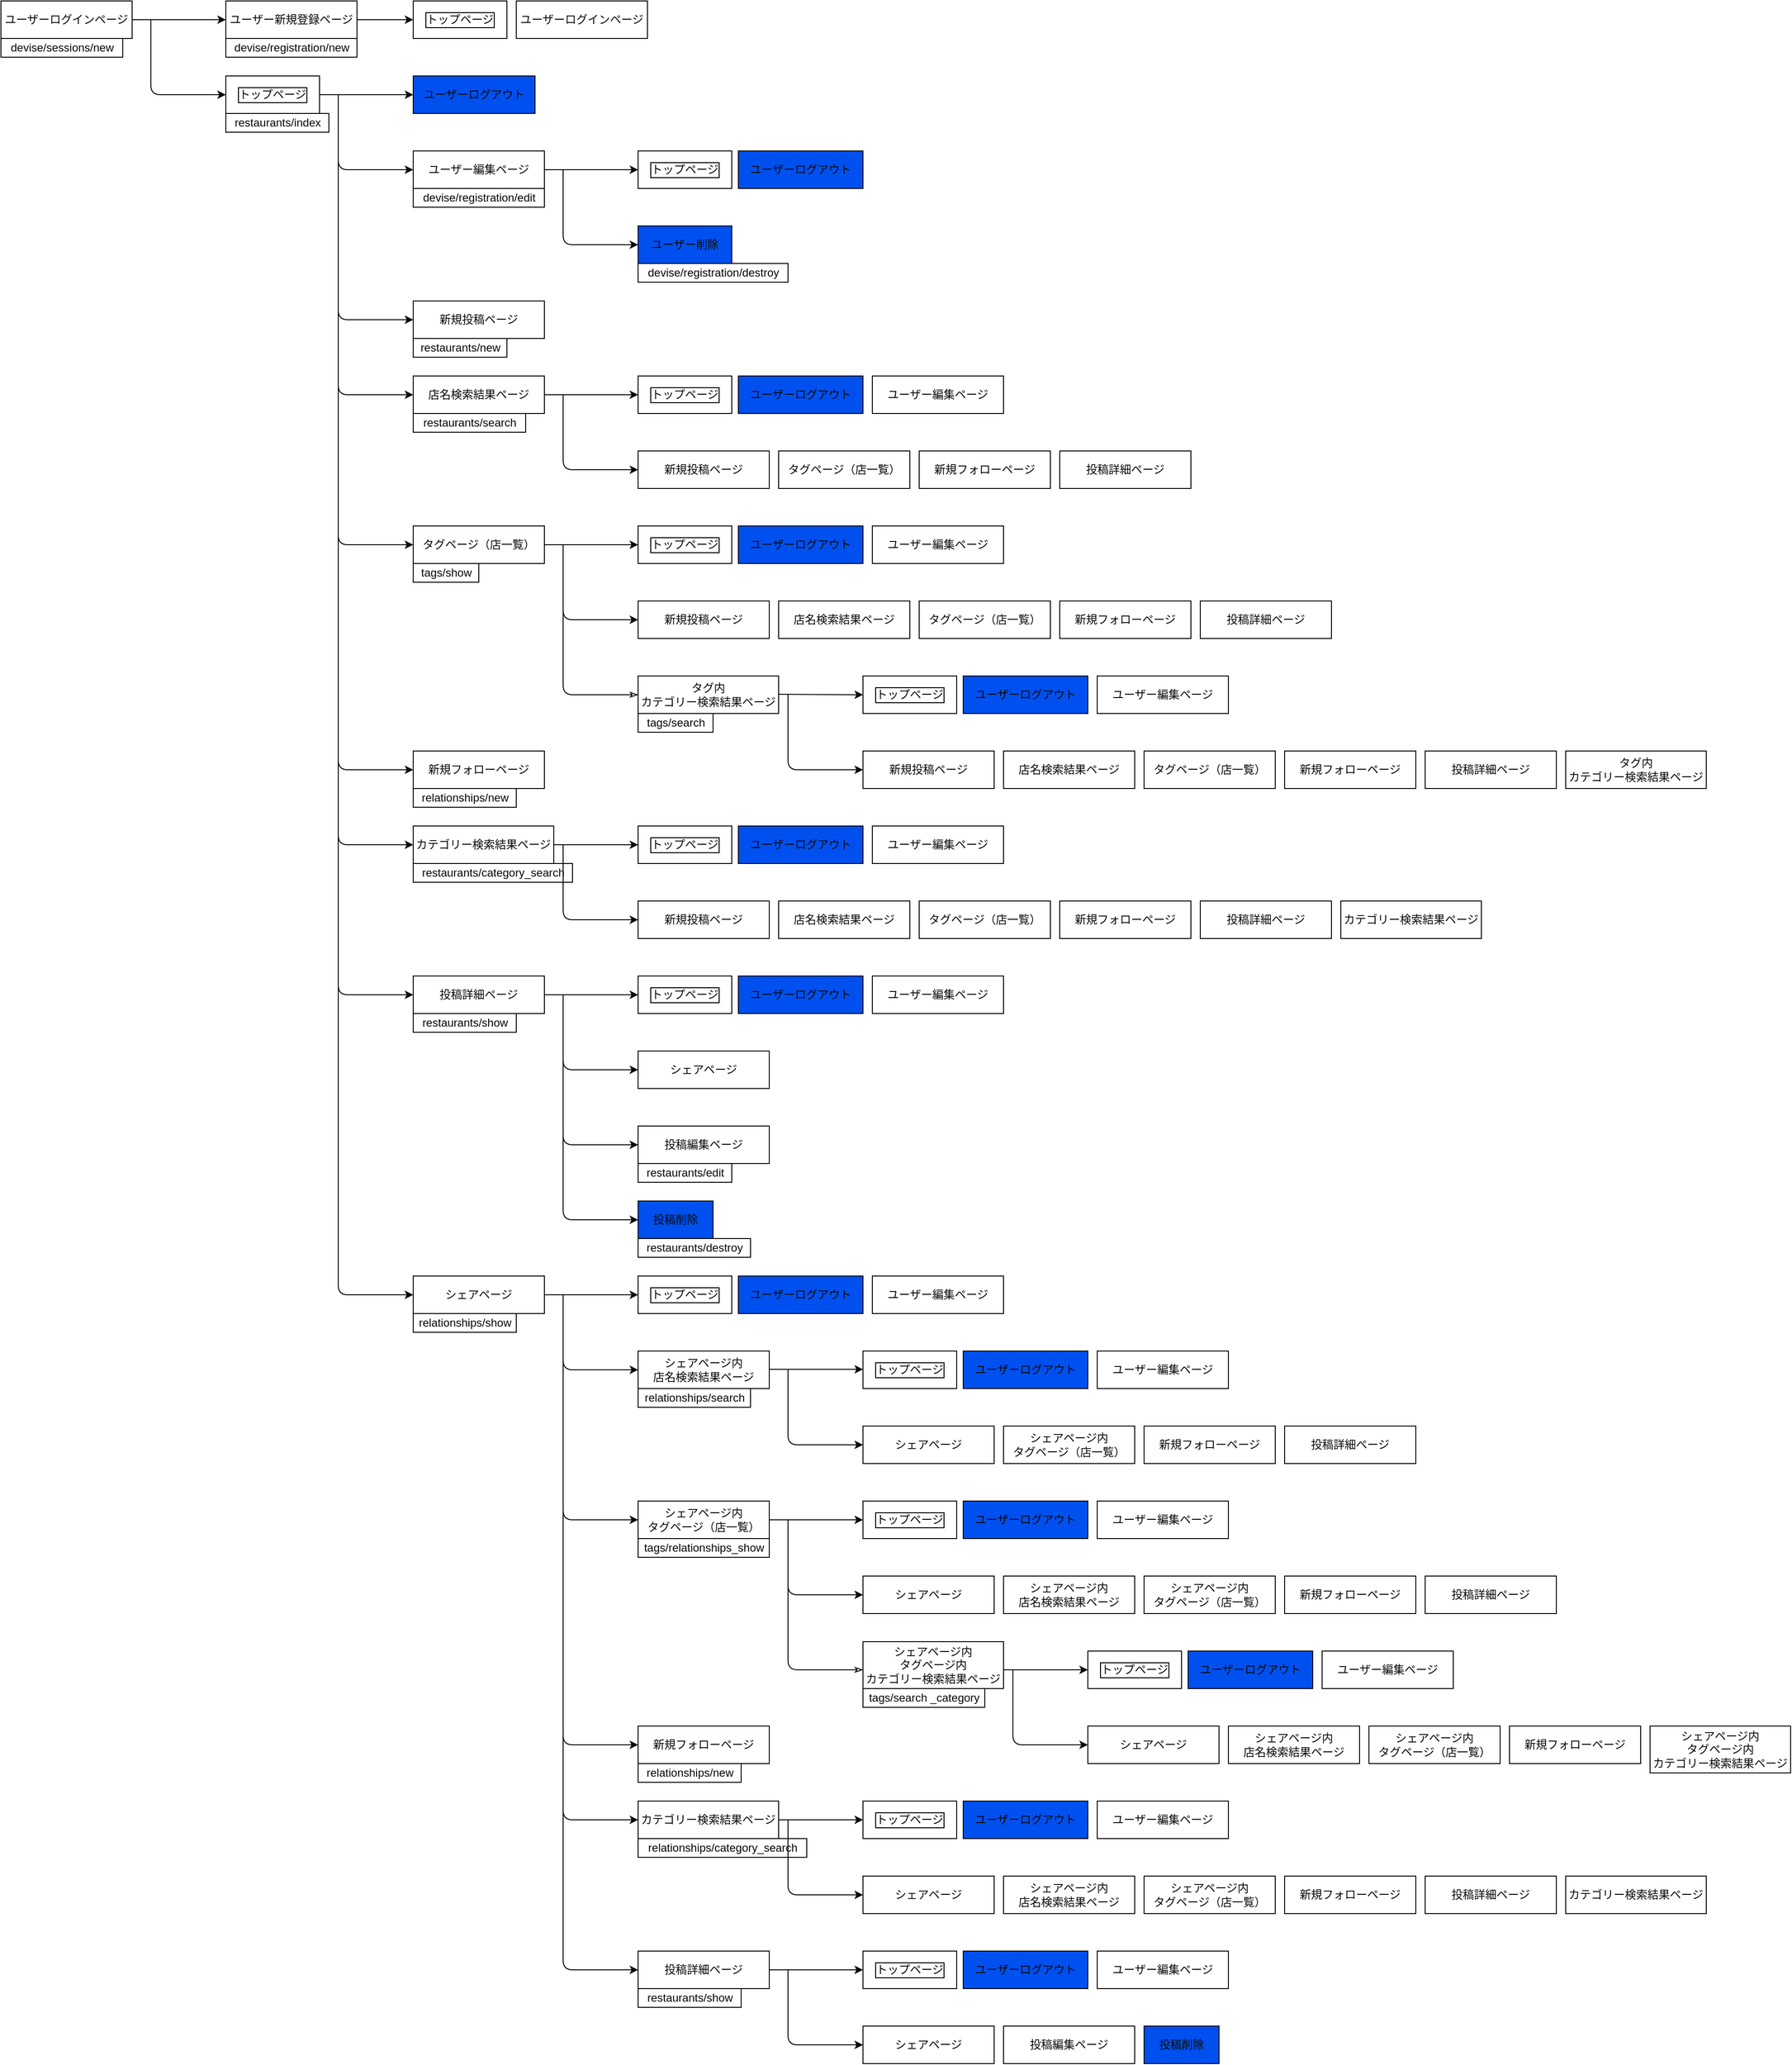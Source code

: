 <mxfile>
    <diagram id="xSBL0TNyIxtkpwtp_-av" name="ページ1">
        <mxGraphModel dx="345" dy="550" grid="1" gridSize="10" guides="1" tooltips="1" connect="1" arrows="1" fold="1" page="1" pageScale="1" pageWidth="827" pageHeight="1169" background="#ffffff" math="0" shadow="0">
            <root>
                <mxCell id="0"/>
                <mxCell id="1" parent="0"/>
                <mxCell id="2" value="トップページ" style="whiteSpace=wrap;html=1;align=center;labelBackgroundColor=none;labelBorderColor=default;strokeColor=#080808;fontColor=#080808;" parent="1" vertex="1">
                    <mxGeometry x="280" y="120" width="100" height="40" as="geometry"/>
                </mxCell>
                <mxCell id="3" value="新規投稿ページ" style="whiteSpace=wrap;html=1;align=center;strokeColor=#080808;fontColor=#080808;" parent="1" vertex="1">
                    <mxGeometry x="480" y="360" width="140" height="40" as="geometry"/>
                </mxCell>
                <mxCell id="27" style="edgeStyle=none;html=1;exitX=1;exitY=0.5;exitDx=0;exitDy=0;entryX=0;entryY=0.5;entryDx=0;entryDy=0;strokeColor=#080808;fontColor=#080808;" parent="1" source="4" target="6" edge="1">
                    <mxGeometry relative="1" as="geometry">
                        <mxPoint x="270" y="60" as="targetPoint"/>
                    </mxGeometry>
                </mxCell>
                <mxCell id="30" style="edgeStyle=none;html=1;entryX=0;entryY=0.5;entryDx=0;entryDy=0;strokeColor=#080808;fontColor=#080808;" parent="1" target="2" edge="1">
                    <mxGeometry relative="1" as="geometry">
                        <mxPoint x="200" y="60" as="sourcePoint"/>
                        <Array as="points">
                            <mxPoint x="200" y="140"/>
                        </Array>
                    </mxGeometry>
                </mxCell>
                <mxCell id="4" value="ユーザーログインページ" style="whiteSpace=wrap;html=1;align=center;strokeColor=#080808;fontColor=#080808;" parent="1" vertex="1">
                    <mxGeometry x="40" y="40" width="140" height="40" as="geometry"/>
                </mxCell>
                <mxCell id="115" style="edgeStyle=none;html=1;exitX=1;exitY=0.5;exitDx=0;exitDy=0;entryX=0;entryY=0.5;entryDx=0;entryDy=0;endArrow=classic;endFill=1;endSize=6;strokeColor=#080808;fontColor=#080808;" parent="1" source="5" edge="1">
                    <mxGeometry relative="1" as="geometry">
                        <mxPoint x="720" y="1100" as="targetPoint"/>
                    </mxGeometry>
                </mxCell>
                <mxCell id="5" value="投稿詳細ページ" style="whiteSpace=wrap;html=1;align=center;strokeColor=#080808;fontColor=#080808;" parent="1" vertex="1">
                    <mxGeometry x="480" y="1080" width="140" height="40" as="geometry"/>
                </mxCell>
                <mxCell id="6" value="ユーザー新規登録ページ" style="whiteSpace=wrap;html=1;align=center;strokeColor=#080808;fontColor=#080808;" parent="1" vertex="1">
                    <mxGeometry x="280" y="40" width="140" height="40" as="geometry"/>
                </mxCell>
                <mxCell id="45" style="edgeStyle=none;html=1;exitX=1;exitY=0.5;exitDx=0;exitDy=0;entryX=0;entryY=0.5;entryDx=0;entryDy=0;strokeColor=#080808;fontColor=#080808;" parent="1" source="7" edge="1">
                    <mxGeometry relative="1" as="geometry">
                        <mxPoint x="720" y="220" as="targetPoint"/>
                    </mxGeometry>
                </mxCell>
                <mxCell id="7" value="ユーザー編集ページ" style="whiteSpace=wrap;html=1;align=center;strokeColor=#080808;fontColor=#080808;" parent="1" vertex="1">
                    <mxGeometry x="480" y="200" width="140" height="40" as="geometry"/>
                </mxCell>
                <mxCell id="8" value="ユーザーログアウト" style="whiteSpace=wrap;html=1;align=center;fillColor=#0050ef;fontColor=#080808;strokeColor=#080808;" parent="1" vertex="1">
                    <mxGeometry x="480" y="120" width="130" height="40" as="geometry"/>
                </mxCell>
                <mxCell id="31" style="edgeStyle=none;html=1;exitX=1;exitY=0.5;exitDx=0;exitDy=0;strokeColor=#080808;fontColor=#080808;" parent="1" edge="1">
                    <mxGeometry relative="1" as="geometry">
                        <mxPoint x="420" y="60" as="sourcePoint"/>
                        <mxPoint x="480" y="60" as="targetPoint"/>
                    </mxGeometry>
                </mxCell>
                <mxCell id="33" value="ユーザーログインページ" style="whiteSpace=wrap;html=1;align=center;strokeColor=#080808;fontColor=#080808;" parent="1" vertex="1">
                    <mxGeometry x="590" y="40" width="140" height="40" as="geometry"/>
                </mxCell>
                <mxCell id="34" style="edgeStyle=none;html=1;exitX=1;exitY=0.5;exitDx=0;exitDy=0;entryX=0;entryY=0.5;entryDx=0;entryDy=0;strokeColor=#080808;fontColor=#080808;" parent="1" edge="1">
                    <mxGeometry relative="1" as="geometry">
                        <mxPoint x="380" y="140" as="sourcePoint"/>
                        <mxPoint x="480" y="140" as="targetPoint"/>
                    </mxGeometry>
                </mxCell>
                <mxCell id="35" style="edgeStyle=none;html=1;entryX=0;entryY=0.5;entryDx=0;entryDy=0;strokeColor=#080808;fontColor=#080808;" parent="1" edge="1">
                    <mxGeometry relative="1" as="geometry">
                        <mxPoint x="400" y="140" as="sourcePoint"/>
                        <mxPoint x="480" y="220" as="targetPoint"/>
                        <Array as="points">
                            <mxPoint x="400" y="220"/>
                        </Array>
                    </mxGeometry>
                </mxCell>
                <mxCell id="36" style="edgeStyle=none;html=1;entryX=0;entryY=0.5;entryDx=0;entryDy=0;strokeColor=#080808;fontColor=#080808;" parent="1" target="3" edge="1">
                    <mxGeometry relative="1" as="geometry">
                        <mxPoint x="400" y="210" as="sourcePoint"/>
                        <mxPoint x="480" y="300" as="targetPoint"/>
                        <Array as="points">
                            <mxPoint x="400" y="380"/>
                        </Array>
                    </mxGeometry>
                </mxCell>
                <mxCell id="37" value="店名検索結果ページ" style="whiteSpace=wrap;html=1;align=center;strokeColor=#080808;fontColor=#080808;" parent="1" vertex="1">
                    <mxGeometry x="480" y="440" width="140" height="40" as="geometry"/>
                </mxCell>
                <mxCell id="39" style="edgeStyle=none;html=1;entryX=0;entryY=0.5;entryDx=0;entryDy=0;strokeColor=#080808;fontColor=#080808;" parent="1" edge="1">
                    <mxGeometry relative="1" as="geometry">
                        <mxPoint x="400" y="370" as="sourcePoint"/>
                        <mxPoint x="480" y="460" as="targetPoint"/>
                        <Array as="points">
                            <mxPoint x="400" y="460"/>
                        </Array>
                    </mxGeometry>
                </mxCell>
                <mxCell id="40" style="edgeStyle=none;html=1;entryX=0;entryY=0.5;entryDx=0;entryDy=0;strokeColor=#080808;fontColor=#080808;" parent="1" target="41" edge="1">
                    <mxGeometry relative="1" as="geometry">
                        <mxPoint x="400" y="450" as="sourcePoint"/>
                        <mxPoint x="480" y="540" as="targetPoint"/>
                        <Array as="points">
                            <mxPoint x="400" y="620"/>
                        </Array>
                    </mxGeometry>
                </mxCell>
                <mxCell id="91" style="edgeStyle=none;html=1;exitX=1;exitY=0.5;exitDx=0;exitDy=0;entryX=0;entryY=0.5;entryDx=0;entryDy=0;endArrow=classic;endFill=1;endSize=6;strokeColor=#080808;fontColor=#080808;" parent="1" source="41" edge="1">
                    <mxGeometry relative="1" as="geometry">
                        <mxPoint x="720" y="620" as="targetPoint"/>
                    </mxGeometry>
                </mxCell>
                <mxCell id="41" value="タグページ（店一覧）" style="whiteSpace=wrap;html=1;align=center;strokeColor=#080808;fontColor=#080808;" parent="1" vertex="1">
                    <mxGeometry x="480" y="600" width="140" height="40" as="geometry"/>
                </mxCell>
                <mxCell id="42" style="edgeStyle=none;html=1;strokeColor=#080808;fontColor=#080808;" parent="1" edge="1">
                    <mxGeometry relative="1" as="geometry">
                        <mxPoint x="400" y="610" as="sourcePoint"/>
                        <mxPoint x="480" y="860" as="targetPoint"/>
                        <Array as="points">
                            <mxPoint x="400" y="860"/>
                        </Array>
                    </mxGeometry>
                </mxCell>
                <mxCell id="104" style="edgeStyle=none;html=1;exitX=1;exitY=0.5;exitDx=0;exitDy=0;entryX=0;entryY=0.5;entryDx=0;entryDy=0;endArrow=classic;endFill=1;endSize=6;strokeColor=#080808;fontColor=#080808;" parent="1" source="43" edge="1">
                    <mxGeometry relative="1" as="geometry">
                        <mxPoint x="720" y="940" as="targetPoint"/>
                    </mxGeometry>
                </mxCell>
                <mxCell id="43" value="カテゴリー検索結果ページ" style="whiteSpace=wrap;html=1;align=center;strokeColor=#080808;fontColor=#080808;" parent="1" vertex="1">
                    <mxGeometry x="480" y="920" width="150" height="40" as="geometry"/>
                </mxCell>
                <mxCell id="44" style="edgeStyle=none;html=1;entryX=0;entryY=0.5;entryDx=0;entryDy=0;strokeColor=#080808;fontColor=#080808;" parent="1" target="5" edge="1">
                    <mxGeometry relative="1" as="geometry">
                        <mxPoint x="400" y="930" as="sourcePoint"/>
                        <mxPoint x="480" y="1180" as="targetPoint"/>
                        <Array as="points">
                            <mxPoint x="400" y="1100"/>
                        </Array>
                    </mxGeometry>
                </mxCell>
                <mxCell id="46" value="ユーザーログアウト" style="whiteSpace=wrap;html=1;align=center;fillColor=#0050ef;fontColor=#080808;strokeColor=#080808;" parent="1" vertex="1">
                    <mxGeometry x="827" y="200" width="133" height="40" as="geometry"/>
                </mxCell>
                <mxCell id="48" value="ユーザー削除" style="whiteSpace=wrap;html=1;align=center;fillColor=#0050ef;fontColor=#080808;strokeColor=#080808;" parent="1" vertex="1">
                    <mxGeometry x="720" y="280" width="100" height="40" as="geometry"/>
                </mxCell>
                <mxCell id="49" style="edgeStyle=none;html=1;entryX=0;entryY=0.5;entryDx=0;entryDy=0;strokeColor=#080808;fontColor=#080808;" parent="1" edge="1">
                    <mxGeometry relative="1" as="geometry">
                        <mxPoint x="640" y="220" as="sourcePoint"/>
                        <mxPoint x="720" y="300" as="targetPoint"/>
                        <Array as="points">
                            <mxPoint x="640" y="300"/>
                        </Array>
                    </mxGeometry>
                </mxCell>
                <mxCell id="50" value="トップページ" style="whiteSpace=wrap;html=1;align=center;fontColor=#080808;labelBorderColor=default;strokeColor=#080808;" parent="1" vertex="1">
                    <mxGeometry x="720" y="200" width="100" height="40" as="geometry"/>
                </mxCell>
                <mxCell id="59" value="トップページ" style="whiteSpace=wrap;html=1;align=center;labelBorderColor=default;strokeColor=#080808;fontColor=#080808;" parent="1" vertex="1">
                    <mxGeometry x="480" y="40" width="100" height="40" as="geometry"/>
                </mxCell>
                <mxCell id="60" style="edgeStyle=none;html=1;exitX=1;exitY=0.5;exitDx=0;exitDy=0;entryX=0;entryY=0.5;entryDx=0;entryDy=0;strokeColor=#080808;fontColor=#080808;" parent="1" edge="1">
                    <mxGeometry relative="1" as="geometry">
                        <mxPoint x="620" y="460" as="sourcePoint"/>
                        <mxPoint x="720" y="460" as="targetPoint"/>
                    </mxGeometry>
                </mxCell>
                <mxCell id="61" value="ユーザーログアウト" style="whiteSpace=wrap;html=1;align=center;fillColor=#0050ef;fontColor=#080808;strokeColor=#080808;" parent="1" vertex="1">
                    <mxGeometry x="827" y="440" width="133" height="40" as="geometry"/>
                </mxCell>
                <mxCell id="63" value="ユーザー編集ページ" style="whiteSpace=wrap;html=1;align=center;strokeColor=#080808;fontColor=#080808;" parent="1" vertex="1">
                    <mxGeometry x="970" y="440" width="140" height="40" as="geometry"/>
                </mxCell>
                <mxCell id="64" style="edgeStyle=none;html=1;entryX=0;entryY=0.5;entryDx=0;entryDy=0;strokeColor=#080808;fontColor=#080808;" parent="1" edge="1">
                    <mxGeometry relative="1" as="geometry">
                        <mxPoint x="640" y="460" as="sourcePoint"/>
                        <mxPoint x="720" y="540" as="targetPoint"/>
                        <Array as="points">
                            <mxPoint x="640" y="540"/>
                        </Array>
                    </mxGeometry>
                </mxCell>
                <mxCell id="65" value="新規投稿ページ" style="whiteSpace=wrap;html=1;align=center;strokeColor=#080808;fontColor=#080808;" parent="1" vertex="1">
                    <mxGeometry x="720" y="520" width="140" height="40" as="geometry"/>
                </mxCell>
                <mxCell id="66" value="タグページ（店一覧）" style="whiteSpace=wrap;html=1;align=center;strokeColor=#080808;fontColor=#080808;" parent="1" vertex="1">
                    <mxGeometry x="870" y="520" width="140" height="40" as="geometry"/>
                </mxCell>
                <mxCell id="69" value="投稿詳細ページ" style="whiteSpace=wrap;html=1;align=center;strokeColor=#080808;fontColor=#080808;" parent="1" vertex="1">
                    <mxGeometry x="1170" y="520" width="140" height="40" as="geometry"/>
                </mxCell>
                <mxCell id="72" value="restaurants/search" style="text;html=1;align=center;verticalAlign=middle;resizable=0;points=[];autosize=1;strokeColor=#080808;fillColor=none;fontColor=#080808;" parent="1" vertex="1">
                    <mxGeometry x="480" y="480" width="120" height="20" as="geometry"/>
                </mxCell>
                <mxCell id="73" value="restaurants/new" style="text;html=1;align=center;verticalAlign=middle;resizable=0;points=[];autosize=1;strokeColor=#080808;fillColor=none;fontColor=#080808;" parent="1" vertex="1">
                    <mxGeometry x="480" y="400" width="100" height="20" as="geometry"/>
                </mxCell>
                <mxCell id="74" value="devise/registration/edit" style="text;html=1;align=center;verticalAlign=middle;resizable=0;points=[];autosize=1;strokeColor=#080808;fillColor=none;fontColor=#080808;" parent="1" vertex="1">
                    <mxGeometry x="480" y="240" width="140" height="20" as="geometry"/>
                </mxCell>
                <mxCell id="75" value="restaurants/index" style="text;html=1;align=center;verticalAlign=middle;resizable=0;points=[];autosize=1;strokeColor=#080808;fillColor=none;fontColor=#080808;" parent="1" vertex="1">
                    <mxGeometry x="280" y="160" width="110" height="20" as="geometry"/>
                </mxCell>
                <mxCell id="76" value="devise/registration/new" style="text;html=1;align=center;verticalAlign=middle;resizable=0;points=[];autosize=1;strokeColor=#080808;fillColor=none;fontColor=#080808;" parent="1" vertex="1">
                    <mxGeometry x="280" y="80" width="140" height="20" as="geometry"/>
                </mxCell>
                <mxCell id="77" value="devise/sessions/new" style="text;html=1;align=center;verticalAlign=middle;resizable=0;points=[];autosize=1;strokeColor=#080808;fillColor=none;fontColor=#080808;" parent="1" vertex="1">
                    <mxGeometry x="40" y="80" width="130" height="20" as="geometry"/>
                </mxCell>
                <mxCell id="78" value="tags/show" style="text;html=1;align=center;verticalAlign=middle;resizable=0;points=[];autosize=1;strokeColor=#080808;fillColor=none;fontColor=#080808;" parent="1" vertex="1">
                    <mxGeometry x="480" y="640" width="70" height="20" as="geometry"/>
                </mxCell>
                <mxCell id="79" value="restaurants/category_search" style="text;html=1;align=center;verticalAlign=middle;resizable=0;points=[];autosize=1;strokeColor=#080808;fillColor=none;fontColor=#080808;" parent="1" vertex="1">
                    <mxGeometry x="480" y="960" width="170" height="20" as="geometry"/>
                </mxCell>
                <mxCell id="80" value="restaurants/show" style="text;html=1;align=center;verticalAlign=middle;resizable=0;points=[];autosize=1;strokeColor=#080808;fillColor=none;fontColor=#080808;" parent="1" vertex="1">
                    <mxGeometry x="480" y="1120" width="110" height="20" as="geometry"/>
                </mxCell>
                <mxCell id="81" value="devise/registration/destroy" style="text;html=1;align=center;verticalAlign=middle;resizable=0;points=[];autosize=1;strokeColor=#080808;fillColor=none;fontColor=#080808;" parent="1" vertex="1">
                    <mxGeometry x="720" y="320" width="160" height="20" as="geometry"/>
                </mxCell>
                <mxCell id="82" value="ユーザーログアウト" style="whiteSpace=wrap;html=1;align=center;fillColor=#0050ef;fontColor=#080808;strokeColor=#080808;" parent="1" vertex="1">
                    <mxGeometry x="827" y="600" width="133" height="40" as="geometry"/>
                </mxCell>
                <mxCell id="84" value="ユーザー編集ページ" style="whiteSpace=wrap;html=1;align=center;strokeColor=#080808;fontColor=#080808;" parent="1" vertex="1">
                    <mxGeometry x="970" y="600" width="140" height="40" as="geometry"/>
                </mxCell>
                <mxCell id="85" style="edgeStyle=none;html=1;entryX=0;entryY=0.5;entryDx=0;entryDy=0;strokeColor=#080808;fontColor=#080808;" parent="1" edge="1">
                    <mxGeometry relative="1" as="geometry">
                        <mxPoint x="640" y="620" as="sourcePoint"/>
                        <mxPoint x="720" y="700" as="targetPoint"/>
                        <Array as="points">
                            <mxPoint x="640" y="700"/>
                        </Array>
                    </mxGeometry>
                </mxCell>
                <mxCell id="86" value="新規投稿ページ" style="whiteSpace=wrap;html=1;align=center;strokeColor=#080808;fontColor=#080808;" parent="1" vertex="1">
                    <mxGeometry x="720" y="680" width="140" height="40" as="geometry"/>
                </mxCell>
                <mxCell id="87" value="タグページ（店一覧）" style="whiteSpace=wrap;html=1;align=center;strokeColor=#080808;fontColor=#080808;" parent="1" vertex="1">
                    <mxGeometry x="1020" y="680" width="140" height="40" as="geometry"/>
                </mxCell>
                <mxCell id="88" value="タグ内&lt;br&gt;カテゴリー検索結果ページ" style="whiteSpace=wrap;html=1;align=center;strokeColor=#080808;fontColor=#080808;" parent="1" vertex="1">
                    <mxGeometry x="720" y="760" width="150" height="40" as="geometry"/>
                </mxCell>
                <mxCell id="89" style="edgeStyle=none;html=1;entryX=0;entryY=0.5;entryDx=0;entryDy=0;endArrow=classicThin;endFill=0;endSize=6;strokeColor=#080808;fontColor=#080808;" parent="1" edge="1">
                    <mxGeometry relative="1" as="geometry">
                        <mxPoint x="640" y="690" as="sourcePoint"/>
                        <mxPoint x="720" y="780" as="targetPoint"/>
                        <Array as="points">
                            <mxPoint x="640" y="780"/>
                        </Array>
                    </mxGeometry>
                </mxCell>
                <mxCell id="90" value="投稿詳細ページ" style="whiteSpace=wrap;html=1;align=center;strokeColor=#080808;fontColor=#080808;" parent="1" vertex="1">
                    <mxGeometry x="1320" y="680" width="140" height="40" as="geometry"/>
                </mxCell>
                <mxCell id="92" value="店名検索結果ページ" style="whiteSpace=wrap;html=1;align=center;strokeColor=#080808;fontColor=#080808;" parent="1" vertex="1">
                    <mxGeometry x="870" y="680" width="140" height="40" as="geometry"/>
                </mxCell>
                <mxCell id="94" value="ユーザーログアウト" style="whiteSpace=wrap;html=1;align=center;fillColor=#0050ef;fontColor=#080808;strokeColor=#080808;" parent="1" vertex="1">
                    <mxGeometry x="827" y="920" width="133" height="40" as="geometry"/>
                </mxCell>
                <mxCell id="96" value="ユーザー編集ページ" style="whiteSpace=wrap;html=1;align=center;strokeColor=#080808;fontColor=#080808;" parent="1" vertex="1">
                    <mxGeometry x="970" y="920" width="140" height="40" as="geometry"/>
                </mxCell>
                <mxCell id="97" style="edgeStyle=none;html=1;entryX=0;entryY=0.5;entryDx=0;entryDy=0;strokeColor=#080808;fontColor=#080808;" parent="1" edge="1">
                    <mxGeometry relative="1" as="geometry">
                        <mxPoint x="640" y="940" as="sourcePoint"/>
                        <mxPoint x="720" y="1020" as="targetPoint"/>
                        <Array as="points">
                            <mxPoint x="640" y="1020"/>
                        </Array>
                    </mxGeometry>
                </mxCell>
                <mxCell id="98" value="新規投稿ページ" style="whiteSpace=wrap;html=1;align=center;strokeColor=#080808;fontColor=#080808;" parent="1" vertex="1">
                    <mxGeometry x="720" y="1000" width="140" height="40" as="geometry"/>
                </mxCell>
                <mxCell id="99" value="タグページ（店一覧）" style="whiteSpace=wrap;html=1;align=center;strokeColor=#080808;fontColor=#080808;" parent="1" vertex="1">
                    <mxGeometry x="1020" y="1000" width="140" height="40" as="geometry"/>
                </mxCell>
                <mxCell id="100" value="カテゴリー検索結果ページ" style="whiteSpace=wrap;html=1;align=center;strokeColor=#080808;fontColor=#080808;" parent="1" vertex="1">
                    <mxGeometry x="1470" y="1000" width="150" height="40" as="geometry"/>
                </mxCell>
                <mxCell id="102" value="投稿詳細ページ" style="whiteSpace=wrap;html=1;align=center;strokeColor=#080808;fontColor=#080808;" parent="1" vertex="1">
                    <mxGeometry x="1320" y="1000" width="140" height="40" as="geometry"/>
                </mxCell>
                <mxCell id="103" value="店名検索結果ページ" style="whiteSpace=wrap;html=1;align=center;strokeColor=#080808;fontColor=#080808;" parent="1" vertex="1">
                    <mxGeometry x="870" y="1000" width="140" height="40" as="geometry"/>
                </mxCell>
                <mxCell id="105" value="ユーザーログアウト" style="whiteSpace=wrap;html=1;align=center;fillColor=#0050ef;fontColor=#080808;strokeColor=#080808;" parent="1" vertex="1">
                    <mxGeometry x="827" y="1080" width="133" height="40" as="geometry"/>
                </mxCell>
                <mxCell id="107" value="ユーザー編集ページ" style="whiteSpace=wrap;html=1;align=center;strokeColor=#080808;fontColor=#080808;" parent="1" vertex="1">
                    <mxGeometry x="970" y="1080" width="140" height="40" as="geometry"/>
                </mxCell>
                <mxCell id="108" style="edgeStyle=none;html=1;entryX=0;entryY=0.5;entryDx=0;entryDy=0;strokeColor=#080808;fontColor=#080808;" parent="1" edge="1">
                    <mxGeometry relative="1" as="geometry">
                        <mxPoint x="640" y="1100" as="sourcePoint"/>
                        <mxPoint x="720" y="1180" as="targetPoint"/>
                        <Array as="points">
                            <mxPoint x="640" y="1180"/>
                        </Array>
                    </mxGeometry>
                </mxCell>
                <mxCell id="109" value="シェアページ" style="whiteSpace=wrap;html=1;align=center;strokeColor=#080808;fontColor=#080808;" parent="1" vertex="1">
                    <mxGeometry x="720" y="1160" width="140" height="40" as="geometry"/>
                </mxCell>
                <mxCell id="111" value="投稿編集ページ" style="whiteSpace=wrap;html=1;align=center;strokeColor=#080808;fontColor=#080808;" parent="1" vertex="1">
                    <mxGeometry x="720" y="1240" width="140" height="40" as="geometry"/>
                </mxCell>
                <mxCell id="112" style="edgeStyle=none;html=1;entryX=0;entryY=0.5;entryDx=0;entryDy=0;endArrow=classic;endFill=1;endSize=6;strokeColor=#080808;fontColor=#080808;" parent="1" edge="1">
                    <mxGeometry relative="1" as="geometry">
                        <mxPoint x="640" y="1170" as="sourcePoint"/>
                        <mxPoint x="720" y="1260" as="targetPoint"/>
                        <Array as="points">
                            <mxPoint x="640" y="1260"/>
                        </Array>
                    </mxGeometry>
                </mxCell>
                <mxCell id="116" value="投稿削除" style="whiteSpace=wrap;html=1;align=center;fillColor=#0050ef;fontColor=#080808;strokeColor=#080808;" parent="1" vertex="1">
                    <mxGeometry x="720" y="1320" width="80" height="40" as="geometry"/>
                </mxCell>
                <mxCell id="117" style="edgeStyle=none;html=1;entryX=0;entryY=0.5;entryDx=0;entryDy=0;endArrow=classic;endFill=1;endSize=6;strokeColor=#080808;fontColor=#080808;" parent="1" edge="1">
                    <mxGeometry relative="1" as="geometry">
                        <mxPoint x="640" y="1250" as="sourcePoint"/>
                        <mxPoint x="720" y="1340" as="targetPoint"/>
                        <Array as="points">
                            <mxPoint x="640" y="1340"/>
                        </Array>
                    </mxGeometry>
                </mxCell>
                <mxCell id="118" value="restaurants/edit" style="text;html=1;align=center;verticalAlign=middle;resizable=0;points=[];autosize=1;strokeColor=#080808;fillColor=none;fontColor=#080808;" parent="1" vertex="1">
                    <mxGeometry x="720" y="1280" width="100" height="20" as="geometry"/>
                </mxCell>
                <mxCell id="119" value="restaurants/destroy" style="text;html=1;align=center;verticalAlign=middle;resizable=0;points=[];autosize=1;strokeColor=#080808;fillColor=none;fontColor=#080808;" parent="1" vertex="1">
                    <mxGeometry x="720" y="1360" width="120" height="20" as="geometry"/>
                </mxCell>
                <mxCell id="120" style="edgeStyle=none;html=1;entryX=0;entryY=0.5;entryDx=0;entryDy=0;strokeColor=#080808;fontColor=#080808;" parent="1" target="43" edge="1">
                    <mxGeometry relative="1" as="geometry">
                        <mxPoint x="400" y="840" as="sourcePoint"/>
                        <mxPoint x="480" y="1090" as="targetPoint"/>
                        <Array as="points">
                            <mxPoint x="400" y="940"/>
                        </Array>
                    </mxGeometry>
                </mxCell>
                <mxCell id="121" value="新規フォローページ" style="whiteSpace=wrap;html=1;align=center;strokeColor=#080808;fontColor=#080808;" parent="1" vertex="1">
                    <mxGeometry x="480" y="840" width="140" height="40" as="geometry"/>
                </mxCell>
                <mxCell id="126" value="relationships/new" style="text;html=1;align=center;verticalAlign=middle;resizable=0;points=[];autosize=1;strokeColor=#080808;fillColor=none;fontColor=#080808;" parent="1" vertex="1">
                    <mxGeometry x="480" y="880" width="110" height="20" as="geometry"/>
                </mxCell>
                <mxCell id="127" value="トップページ" style="whiteSpace=wrap;html=1;align=center;fontColor=#080808;labelBorderColor=default;strokeColor=#080808;" parent="1" vertex="1">
                    <mxGeometry x="720" y="440" width="100" height="40" as="geometry"/>
                </mxCell>
                <mxCell id="128" value="トップページ" style="whiteSpace=wrap;html=1;align=center;fontColor=#080808;labelBorderColor=default;strokeColor=#080808;" parent="1" vertex="1">
                    <mxGeometry x="720" y="600" width="100" height="40" as="geometry"/>
                </mxCell>
                <mxCell id="129" value="トップページ" style="whiteSpace=wrap;html=1;align=center;fontColor=#080808;labelBorderColor=default;strokeColor=#080808;" parent="1" vertex="1">
                    <mxGeometry x="720" y="920" width="100" height="40" as="geometry"/>
                </mxCell>
                <mxCell id="130" value="トップページ" style="whiteSpace=wrap;html=1;align=center;fontColor=#080808;labelBorderColor=default;strokeColor=#080808;" parent="1" vertex="1">
                    <mxGeometry x="720" y="1080" width="100" height="40" as="geometry"/>
                </mxCell>
                <mxCell id="131" value="新規フォローページ" style="whiteSpace=wrap;html=1;align=center;strokeColor=#080808;fontColor=#080808;" parent="1" vertex="1">
                    <mxGeometry x="1020" y="520" width="140" height="40" as="geometry"/>
                </mxCell>
                <mxCell id="132" value="新規フォローページ" style="whiteSpace=wrap;html=1;align=center;strokeColor=#080808;fontColor=#080808;" parent="1" vertex="1">
                    <mxGeometry x="1170" y="680" width="140" height="40" as="geometry"/>
                </mxCell>
                <mxCell id="133" value="tags/search" style="text;html=1;align=center;verticalAlign=middle;resizable=0;points=[];autosize=1;strokeColor=#080808;fillColor=none;fontColor=#080808;" parent="1" vertex="1">
                    <mxGeometry x="720" y="800" width="80" height="20" as="geometry"/>
                </mxCell>
                <mxCell id="134" value="新規フォローページ" style="whiteSpace=wrap;html=1;align=center;strokeColor=#080808;fontColor=#080808;" parent="1" vertex="1">
                    <mxGeometry x="1170" y="1000" width="140" height="40" as="geometry"/>
                </mxCell>
                <mxCell id="135" style="edgeStyle=none;html=1;strokeColor=#080808;fontColor=#080808;" parent="1" edge="1">
                    <mxGeometry relative="1" as="geometry">
                        <mxPoint x="400" y="1080" as="sourcePoint"/>
                        <mxPoint x="480" y="1420" as="targetPoint"/>
                        <Array as="points">
                            <mxPoint x="400" y="1420"/>
                        </Array>
                    </mxGeometry>
                </mxCell>
                <mxCell id="136" value="シェアページ" style="whiteSpace=wrap;html=1;align=center;strokeColor=#080808;fontColor=#080808;" parent="1" vertex="1">
                    <mxGeometry x="480" y="1400" width="140" height="40" as="geometry"/>
                </mxCell>
                <mxCell id="137" value="relationships/show" style="text;html=1;align=center;verticalAlign=middle;resizable=0;points=[];autosize=1;strokeColor=#080808;fillColor=none;fontColor=#080808;" parent="1" vertex="1">
                    <mxGeometry x="480" y="1440" width="110" height="20" as="geometry"/>
                </mxCell>
                <mxCell id="141" style="edgeStyle=none;html=1;exitX=1;exitY=0.5;exitDx=0;exitDy=0;entryX=0;entryY=0.5;entryDx=0;entryDy=0;strokeColor=#080808;fontColor=#080808;" parent="1" edge="1">
                    <mxGeometry relative="1" as="geometry">
                        <mxPoint x="720" y="1420" as="targetPoint"/>
                        <mxPoint x="620" y="1420" as="sourcePoint"/>
                    </mxGeometry>
                </mxCell>
                <mxCell id="143" value="ユーザーログアウト" style="whiteSpace=wrap;html=1;align=center;fillColor=#0050ef;fontColor=#080808;strokeColor=#080808;" parent="1" vertex="1">
                    <mxGeometry x="827" y="1400" width="133" height="40" as="geometry"/>
                </mxCell>
                <mxCell id="144" value="ユーザー編集ページ" style="whiteSpace=wrap;html=1;align=center;strokeColor=#080808;fontColor=#080808;" parent="1" vertex="1">
                    <mxGeometry x="970" y="1400" width="140" height="40" as="geometry"/>
                </mxCell>
                <mxCell id="145" value="トップページ" style="whiteSpace=wrap;html=1;align=center;fontColor=#080808;labelBorderColor=default;strokeColor=#080808;" parent="1" vertex="1">
                    <mxGeometry x="720" y="1400" width="100" height="40" as="geometry"/>
                </mxCell>
                <mxCell id="146" value="投稿詳細ページ" style="whiteSpace=wrap;html=1;align=center;strokeColor=#080808;fontColor=#080808;" parent="1" vertex="1">
                    <mxGeometry x="720" y="2120" width="140" height="40" as="geometry"/>
                </mxCell>
                <mxCell id="147" value="シェアページ内&lt;br&gt;店名検索結果ページ" style="whiteSpace=wrap;html=1;align=center;strokeColor=#080808;fontColor=#080808;" parent="1" vertex="1">
                    <mxGeometry x="720" y="1480" width="140" height="40" as="geometry"/>
                </mxCell>
                <mxCell id="148" style="edgeStyle=none;html=1;entryX=0;entryY=0.5;entryDx=0;entryDy=0;strokeColor=#080808;fontColor=#080808;" parent="1" edge="1">
                    <mxGeometry relative="1" as="geometry">
                        <mxPoint x="640" y="1420" as="sourcePoint"/>
                        <mxPoint x="720" y="1500" as="targetPoint"/>
                        <Array as="points">
                            <mxPoint x="640" y="1500"/>
                        </Array>
                    </mxGeometry>
                </mxCell>
                <mxCell id="149" style="edgeStyle=none;html=1;entryX=0;entryY=0.5;entryDx=0;entryDy=0;strokeColor=#080808;fontColor=#080808;" parent="1" target="150" edge="1">
                    <mxGeometry relative="1" as="geometry">
                        <mxPoint x="640" y="1490" as="sourcePoint"/>
                        <mxPoint x="720" y="1580" as="targetPoint"/>
                        <Array as="points">
                            <mxPoint x="640" y="1660"/>
                        </Array>
                    </mxGeometry>
                </mxCell>
                <mxCell id="150" value="シェアページ内&lt;br&gt;タグページ（店一覧）" style="whiteSpace=wrap;html=1;align=center;strokeColor=#080808;fontColor=#080808;" parent="1" vertex="1">
                    <mxGeometry x="720" y="1640" width="140" height="40" as="geometry"/>
                </mxCell>
                <mxCell id="151" style="edgeStyle=none;html=1;strokeColor=#080808;fontColor=#080808;" parent="1" edge="1">
                    <mxGeometry relative="1" as="geometry">
                        <mxPoint x="640" y="1650" as="sourcePoint"/>
                        <mxPoint x="720" y="1900" as="targetPoint"/>
                        <Array as="points">
                            <mxPoint x="640" y="1900"/>
                        </Array>
                    </mxGeometry>
                </mxCell>
                <mxCell id="152" value="カテゴリー検索結果ページ" style="whiteSpace=wrap;html=1;align=center;strokeColor=#080808;fontColor=#080808;" parent="1" vertex="1">
                    <mxGeometry x="720" y="1960" width="150" height="40" as="geometry"/>
                </mxCell>
                <mxCell id="153" style="edgeStyle=none;html=1;entryX=0;entryY=0.5;entryDx=0;entryDy=0;strokeColor=#080808;fontColor=#080808;" parent="1" target="146" edge="1">
                    <mxGeometry relative="1" as="geometry">
                        <mxPoint x="640" y="1970" as="sourcePoint"/>
                        <mxPoint x="720" y="2220" as="targetPoint"/>
                        <Array as="points">
                            <mxPoint x="640" y="2140"/>
                        </Array>
                    </mxGeometry>
                </mxCell>
                <mxCell id="154" value="relationships/search" style="text;html=1;align=center;verticalAlign=middle;resizable=0;points=[];autosize=1;strokeColor=#080808;fillColor=none;fontColor=#080808;" parent="1" vertex="1">
                    <mxGeometry x="720" y="1520" width="120" height="20" as="geometry"/>
                </mxCell>
                <mxCell id="155" value="tags/relationships_show" style="text;html=1;align=center;verticalAlign=middle;resizable=0;points=[];autosize=1;strokeColor=#080808;fillColor=none;fontColor=#080808;" parent="1" vertex="1">
                    <mxGeometry x="720" y="1680" width="140" height="20" as="geometry"/>
                </mxCell>
                <mxCell id="156" value="relationships/category_search" style="text;html=1;align=center;verticalAlign=middle;resizable=0;points=[];autosize=1;strokeColor=#080808;fillColor=none;fontColor=#080808;" parent="1" vertex="1">
                    <mxGeometry x="720" y="2000" width="180" height="20" as="geometry"/>
                </mxCell>
                <mxCell id="157" value="restaurants/show" style="text;html=1;align=center;verticalAlign=middle;resizable=0;points=[];autosize=1;strokeColor=#080808;fillColor=none;fontColor=#080808;" parent="1" vertex="1">
                    <mxGeometry x="720" y="2160" width="110" height="20" as="geometry"/>
                </mxCell>
                <mxCell id="158" style="edgeStyle=none;html=1;entryX=0;entryY=0.5;entryDx=0;entryDy=0;strokeColor=#080808;fontColor=#080808;" parent="1" target="152" edge="1">
                    <mxGeometry relative="1" as="geometry">
                        <mxPoint x="640" y="1880" as="sourcePoint"/>
                        <mxPoint x="720" y="2130" as="targetPoint"/>
                        <Array as="points">
                            <mxPoint x="640" y="1980"/>
                        </Array>
                    </mxGeometry>
                </mxCell>
                <mxCell id="159" value="新規フォローページ" style="whiteSpace=wrap;html=1;align=center;strokeColor=#080808;fontColor=#080808;" parent="1" vertex="1">
                    <mxGeometry x="720" y="1880" width="140" height="40" as="geometry"/>
                </mxCell>
                <mxCell id="160" value="relationships/new" style="text;html=1;align=center;verticalAlign=middle;resizable=0;points=[];autosize=1;strokeColor=#080808;fillColor=none;fontColor=#080808;" parent="1" vertex="1">
                    <mxGeometry x="720" y="1920" width="110" height="20" as="geometry"/>
                </mxCell>
                <mxCell id="161" value="ユーザーログアウト" style="whiteSpace=wrap;html=1;align=center;fillColor=#0050ef;fontColor=#080808;strokeColor=#080808;" parent="1" vertex="1">
                    <mxGeometry x="1067" y="1480" width="133" height="40" as="geometry"/>
                </mxCell>
                <mxCell id="162" value="ユーザー編集ページ" style="whiteSpace=wrap;html=1;align=center;strokeColor=#080808;fontColor=#080808;" parent="1" vertex="1">
                    <mxGeometry x="1210" y="1480" width="140" height="40" as="geometry"/>
                </mxCell>
                <mxCell id="163" style="edgeStyle=none;html=1;entryX=0;entryY=0.5;entryDx=0;entryDy=0;strokeColor=#080808;fontColor=#080808;" parent="1" edge="1">
                    <mxGeometry relative="1" as="geometry">
                        <mxPoint x="880" y="1500" as="sourcePoint"/>
                        <mxPoint x="960" y="1580" as="targetPoint"/>
                        <Array as="points">
                            <mxPoint x="880" y="1580"/>
                        </Array>
                    </mxGeometry>
                </mxCell>
                <mxCell id="164" value="シェアページ" style="whiteSpace=wrap;html=1;align=center;strokeColor=#080808;fontColor=#080808;" parent="1" vertex="1">
                    <mxGeometry x="960" y="1560" width="140" height="40" as="geometry"/>
                </mxCell>
                <mxCell id="165" value="シェアページ内&lt;br&gt;タグページ（店一覧）" style="whiteSpace=wrap;html=1;align=center;strokeColor=#080808;fontColor=#080808;" parent="1" vertex="1">
                    <mxGeometry x="1110" y="1560" width="140" height="40" as="geometry"/>
                </mxCell>
                <mxCell id="166" value="投稿詳細ページ" style="whiteSpace=wrap;html=1;align=center;strokeColor=#080808;fontColor=#080808;" parent="1" vertex="1">
                    <mxGeometry x="1410" y="1560" width="140" height="40" as="geometry"/>
                </mxCell>
                <mxCell id="167" value="トップページ" style="whiteSpace=wrap;html=1;align=center;fontColor=#080808;labelBorderColor=default;strokeColor=#080808;" parent="1" vertex="1">
                    <mxGeometry x="960" y="1480" width="100" height="40" as="geometry"/>
                </mxCell>
                <mxCell id="168" value="新規フォローページ" style="whiteSpace=wrap;html=1;align=center;strokeColor=#080808;fontColor=#080808;" parent="1" vertex="1">
                    <mxGeometry x="1260" y="1560" width="140" height="40" as="geometry"/>
                </mxCell>
                <mxCell id="169" style="edgeStyle=none;html=1;exitX=1;exitY=0.5;exitDx=0;exitDy=0;entryX=0;entryY=0.5;entryDx=0;entryDy=0;strokeColor=#080808;fontColor=#080808;" parent="1" edge="1">
                    <mxGeometry relative="1" as="geometry">
                        <mxPoint x="960" y="1499.5" as="targetPoint"/>
                        <mxPoint x="860" y="1499.5" as="sourcePoint"/>
                    </mxGeometry>
                </mxCell>
                <mxCell id="170" style="edgeStyle=none;html=1;exitX=1;exitY=0.5;exitDx=0;exitDy=0;entryX=0;entryY=0.5;entryDx=0;entryDy=0;endArrow=classic;endFill=1;endSize=6;strokeColor=#080808;fontColor=#080808;" parent="1" edge="1">
                    <mxGeometry relative="1" as="geometry">
                        <mxPoint x="860" y="1660" as="sourcePoint"/>
                        <mxPoint x="960" y="1660" as="targetPoint"/>
                    </mxGeometry>
                </mxCell>
                <mxCell id="171" value="ユーザーログアウト" style="whiteSpace=wrap;html=1;align=center;fillColor=#0050ef;fontColor=#080808;strokeColor=#080808;" parent="1" vertex="1">
                    <mxGeometry x="1067" y="1640" width="133" height="40" as="geometry"/>
                </mxCell>
                <mxCell id="172" value="ユーザー編集ページ" style="whiteSpace=wrap;html=1;align=center;strokeColor=#080808;fontColor=#080808;" parent="1" vertex="1">
                    <mxGeometry x="1210" y="1640" width="140" height="40" as="geometry"/>
                </mxCell>
                <mxCell id="173" style="edgeStyle=none;html=1;entryX=0;entryY=0.5;entryDx=0;entryDy=0;strokeColor=#080808;fontColor=#080808;" parent="1" edge="1">
                    <mxGeometry relative="1" as="geometry">
                        <mxPoint x="880" y="1660" as="sourcePoint"/>
                        <mxPoint x="960" y="1740" as="targetPoint"/>
                        <Array as="points">
                            <mxPoint x="880" y="1740"/>
                        </Array>
                    </mxGeometry>
                </mxCell>
                <mxCell id="174" value="シェアページ" style="whiteSpace=wrap;html=1;align=center;strokeColor=#080808;fontColor=#080808;" parent="1" vertex="1">
                    <mxGeometry x="960" y="1720" width="140" height="40" as="geometry"/>
                </mxCell>
                <mxCell id="175" value="シェアページ内&lt;br&gt;タグページ（店一覧）" style="whiteSpace=wrap;html=1;align=center;strokeColor=#080808;fontColor=#080808;" parent="1" vertex="1">
                    <mxGeometry x="1260" y="1720" width="140" height="40" as="geometry"/>
                </mxCell>
                <mxCell id="176" value="シェアページ内&lt;br&gt;タグページ内&lt;br&gt;カテゴリー検索結果ページ" style="whiteSpace=wrap;html=1;align=center;strokeColor=#080808;fontColor=#080808;" parent="1" vertex="1">
                    <mxGeometry x="960" y="1790" width="150" height="50" as="geometry"/>
                </mxCell>
                <mxCell id="177" style="edgeStyle=none;html=1;entryX=0;entryY=0.5;entryDx=0;entryDy=0;endArrow=classicThin;endFill=0;endSize=6;strokeColor=#080808;fontColor=#080808;" parent="1" edge="1">
                    <mxGeometry relative="1" as="geometry">
                        <mxPoint x="880" y="1730" as="sourcePoint"/>
                        <mxPoint x="960" y="1820" as="targetPoint"/>
                        <Array as="points">
                            <mxPoint x="880" y="1820"/>
                        </Array>
                    </mxGeometry>
                </mxCell>
                <mxCell id="178" value="投稿詳細ページ" style="whiteSpace=wrap;html=1;align=center;strokeColor=#080808;fontColor=#080808;" parent="1" vertex="1">
                    <mxGeometry x="1560" y="1720" width="140" height="40" as="geometry"/>
                </mxCell>
                <mxCell id="179" value="シェアページ内&lt;br&gt;店名検索結果ページ" style="whiteSpace=wrap;html=1;align=center;strokeColor=#080808;fontColor=#080808;" parent="1" vertex="1">
                    <mxGeometry x="1110" y="1720" width="140" height="40" as="geometry"/>
                </mxCell>
                <mxCell id="180" value="トップページ" style="whiteSpace=wrap;html=1;align=center;fontColor=#080808;labelBorderColor=default;strokeColor=#080808;" parent="1" vertex="1">
                    <mxGeometry x="960" y="1640" width="100" height="40" as="geometry"/>
                </mxCell>
                <mxCell id="181" value="新規フォローページ" style="whiteSpace=wrap;html=1;align=center;strokeColor=#080808;fontColor=#080808;" parent="1" vertex="1">
                    <mxGeometry x="1410" y="1720" width="140" height="40" as="geometry"/>
                </mxCell>
                <mxCell id="182" value="tags/search _category" style="text;html=1;align=center;verticalAlign=middle;resizable=0;points=[];autosize=1;strokeColor=#080808;fillColor=none;fontColor=#080808;" parent="1" vertex="1">
                    <mxGeometry x="960" y="1840" width="130" height="20" as="geometry"/>
                </mxCell>
                <mxCell id="183" style="edgeStyle=none;html=1;exitX=1;exitY=0.5;exitDx=0;exitDy=0;entryX=0;entryY=0.5;entryDx=0;entryDy=0;endArrow=classic;endFill=1;endSize=6;strokeColor=#080808;fontColor=#080808;" parent="1" edge="1">
                    <mxGeometry relative="1" as="geometry">
                        <mxPoint x="870" y="1980" as="sourcePoint"/>
                        <mxPoint x="960" y="1980" as="targetPoint"/>
                    </mxGeometry>
                </mxCell>
                <mxCell id="184" value="ユーザーログアウト" style="whiteSpace=wrap;html=1;align=center;fillColor=#0050ef;fontColor=#080808;strokeColor=#080808;" parent="1" vertex="1">
                    <mxGeometry x="1067" y="1960" width="133" height="40" as="geometry"/>
                </mxCell>
                <mxCell id="185" value="ユーザー編集ページ" style="whiteSpace=wrap;html=1;align=center;strokeColor=#080808;fontColor=#080808;" parent="1" vertex="1">
                    <mxGeometry x="1210" y="1960" width="140" height="40" as="geometry"/>
                </mxCell>
                <mxCell id="186" style="edgeStyle=none;html=1;entryX=0;entryY=0.5;entryDx=0;entryDy=0;strokeColor=#080808;fontColor=#080808;" parent="1" edge="1">
                    <mxGeometry relative="1" as="geometry">
                        <mxPoint x="880" y="1980" as="sourcePoint"/>
                        <mxPoint x="960" y="2060" as="targetPoint"/>
                        <Array as="points">
                            <mxPoint x="880" y="2060"/>
                        </Array>
                    </mxGeometry>
                </mxCell>
                <mxCell id="187" value="シェアページ" style="whiteSpace=wrap;html=1;align=center;strokeColor=#080808;fontColor=#080808;" parent="1" vertex="1">
                    <mxGeometry x="960" y="2040" width="140" height="40" as="geometry"/>
                </mxCell>
                <mxCell id="189" value="カテゴリー検索結果ページ" style="whiteSpace=wrap;html=1;align=center;strokeColor=#080808;fontColor=#080808;" parent="1" vertex="1">
                    <mxGeometry x="1710" y="2040" width="150" height="40" as="geometry"/>
                </mxCell>
                <mxCell id="190" value="投稿詳細ページ" style="whiteSpace=wrap;html=1;align=center;strokeColor=#080808;fontColor=#080808;" parent="1" vertex="1">
                    <mxGeometry x="1560" y="2040" width="140" height="40" as="geometry"/>
                </mxCell>
                <mxCell id="192" value="トップページ" style="whiteSpace=wrap;html=1;align=center;fontColor=#080808;labelBorderColor=default;strokeColor=#080808;" parent="1" vertex="1">
                    <mxGeometry x="960" y="1960" width="100" height="40" as="geometry"/>
                </mxCell>
                <mxCell id="193" value="新規フォローページ" style="whiteSpace=wrap;html=1;align=center;strokeColor=#080808;fontColor=#080808;" parent="1" vertex="1">
                    <mxGeometry x="1410" y="2040" width="140" height="40" as="geometry"/>
                </mxCell>
                <mxCell id="194" style="edgeStyle=none;html=1;exitX=1;exitY=0.5;exitDx=0;exitDy=0;entryX=0;entryY=0.5;entryDx=0;entryDy=0;endArrow=classic;endFill=1;endSize=6;strokeColor=#080808;fontColor=#080808;" parent="1" edge="1">
                    <mxGeometry relative="1" as="geometry">
                        <mxPoint x="860" y="2140" as="sourcePoint"/>
                        <mxPoint x="960" y="2140" as="targetPoint"/>
                    </mxGeometry>
                </mxCell>
                <mxCell id="195" value="ユーザーログアウト" style="whiteSpace=wrap;html=1;align=center;fillColor=#0050ef;fontColor=#080808;strokeColor=#080808;" parent="1" vertex="1">
                    <mxGeometry x="1067" y="2120" width="133" height="40" as="geometry"/>
                </mxCell>
                <mxCell id="196" value="ユーザー編集ページ" style="whiteSpace=wrap;html=1;align=center;strokeColor=#080808;fontColor=#080808;" parent="1" vertex="1">
                    <mxGeometry x="1210" y="2120" width="140" height="40" as="geometry"/>
                </mxCell>
                <mxCell id="197" style="edgeStyle=none;html=1;entryX=0;entryY=0.5;entryDx=0;entryDy=0;strokeColor=#080808;fontColor=#080808;" parent="1" edge="1">
                    <mxGeometry relative="1" as="geometry">
                        <mxPoint x="880" y="2140" as="sourcePoint"/>
                        <mxPoint x="960" y="2220" as="targetPoint"/>
                        <Array as="points">
                            <mxPoint x="880" y="2220"/>
                        </Array>
                    </mxGeometry>
                </mxCell>
                <mxCell id="198" value="シェアページ" style="whiteSpace=wrap;html=1;align=center;strokeColor=#080808;fontColor=#080808;" parent="1" vertex="1">
                    <mxGeometry x="960" y="2200" width="140" height="40" as="geometry"/>
                </mxCell>
                <mxCell id="199" value="投稿編集ページ" style="whiteSpace=wrap;html=1;align=center;strokeColor=#080808;fontColor=#080808;" parent="1" vertex="1">
                    <mxGeometry x="1110" y="2200" width="140" height="40" as="geometry"/>
                </mxCell>
                <mxCell id="201" value="投稿削除" style="whiteSpace=wrap;html=1;align=center;fillColor=#0050ef;fontColor=#080808;strokeColor=#080808;" parent="1" vertex="1">
                    <mxGeometry x="1260" y="2200" width="80" height="40" as="geometry"/>
                </mxCell>
                <mxCell id="204" value="トップページ" style="whiteSpace=wrap;html=1;align=center;fontColor=#080808;labelBorderColor=default;strokeColor=#080808;" parent="1" vertex="1">
                    <mxGeometry x="960" y="2120" width="100" height="40" as="geometry"/>
                </mxCell>
                <mxCell id="205" value="ユーザーログアウト" style="whiteSpace=wrap;html=1;align=center;fillColor=#0050ef;fontColor=#080808;strokeColor=#080808;" parent="1" vertex="1">
                    <mxGeometry x="1067" y="760" width="133" height="40" as="geometry"/>
                </mxCell>
                <mxCell id="206" value="ユーザー編集ページ" style="whiteSpace=wrap;html=1;align=center;strokeColor=#080808;fontColor=#080808;" parent="1" vertex="1">
                    <mxGeometry x="1210" y="760" width="140" height="40" as="geometry"/>
                </mxCell>
                <mxCell id="207" style="edgeStyle=none;html=1;entryX=0;entryY=0.5;entryDx=0;entryDy=0;strokeColor=#080808;fontColor=#080808;" parent="1" edge="1">
                    <mxGeometry relative="1" as="geometry">
                        <mxPoint x="880" y="780" as="sourcePoint"/>
                        <mxPoint x="960" y="860" as="targetPoint"/>
                        <Array as="points">
                            <mxPoint x="880" y="860"/>
                        </Array>
                    </mxGeometry>
                </mxCell>
                <mxCell id="208" value="新規投稿ページ" style="whiteSpace=wrap;html=1;align=center;strokeColor=#080808;fontColor=#080808;" parent="1" vertex="1">
                    <mxGeometry x="960" y="840" width="140" height="40" as="geometry"/>
                </mxCell>
                <mxCell id="209" value="タグページ（店一覧）" style="whiteSpace=wrap;html=1;align=center;strokeColor=#080808;fontColor=#080808;" parent="1" vertex="1">
                    <mxGeometry x="1260" y="840" width="140" height="40" as="geometry"/>
                </mxCell>
                <mxCell id="210" value="投稿詳細ページ" style="whiteSpace=wrap;html=1;align=center;strokeColor=#080808;fontColor=#080808;" parent="1" vertex="1">
                    <mxGeometry x="1560" y="840" width="140" height="40" as="geometry"/>
                </mxCell>
                <mxCell id="211" value="店名検索結果ページ" style="whiteSpace=wrap;html=1;align=center;strokeColor=#080808;fontColor=#080808;" parent="1" vertex="1">
                    <mxGeometry x="1110" y="840" width="140" height="40" as="geometry"/>
                </mxCell>
                <mxCell id="212" value="トップページ" style="whiteSpace=wrap;html=1;align=center;fontColor=#080808;labelBorderColor=default;strokeColor=#080808;" parent="1" vertex="1">
                    <mxGeometry x="960" y="760" width="100" height="40" as="geometry"/>
                </mxCell>
                <mxCell id="213" value="新規フォローページ" style="whiteSpace=wrap;html=1;align=center;strokeColor=#080808;fontColor=#080808;" parent="1" vertex="1">
                    <mxGeometry x="1410" y="840" width="140" height="40" as="geometry"/>
                </mxCell>
                <mxCell id="214" style="edgeStyle=none;html=1;exitX=1;exitY=0.5;exitDx=0;exitDy=0;endArrow=classic;endFill=1;endSize=6;strokeColor=#080808;fontColor=#080808;" parent="1" edge="1">
                    <mxGeometry relative="1" as="geometry">
                        <mxPoint x="870" y="779.5" as="sourcePoint"/>
                        <mxPoint x="960" y="780" as="targetPoint"/>
                    </mxGeometry>
                </mxCell>
                <mxCell id="215" value="タグ内&lt;br&gt;カテゴリー検索結果ページ" style="whiteSpace=wrap;html=1;align=center;strokeColor=#080808;fontColor=#080808;" parent="1" vertex="1">
                    <mxGeometry x="1710" y="840" width="150" height="40" as="geometry"/>
                </mxCell>
                <mxCell id="216" style="edgeStyle=none;html=1;entryX=0;entryY=0.5;entryDx=0;entryDy=0;endArrow=classic;endFill=1;endSize=6;strokeColor=#080808;fontColor=#080808;" parent="1" edge="1">
                    <mxGeometry relative="1" as="geometry">
                        <mxPoint x="1110" y="1820" as="sourcePoint"/>
                        <mxPoint x="1200" y="1820" as="targetPoint"/>
                    </mxGeometry>
                </mxCell>
                <mxCell id="217" value="ユーザーログアウト" style="whiteSpace=wrap;html=1;align=center;fillColor=#0050ef;fontColor=#080808;strokeColor=#080808;" parent="1" vertex="1">
                    <mxGeometry x="1307" y="1800" width="133" height="40" as="geometry"/>
                </mxCell>
                <mxCell id="218" value="ユーザー編集ページ" style="whiteSpace=wrap;html=1;align=center;strokeColor=#080808;fontColor=#080808;" parent="1" vertex="1">
                    <mxGeometry x="1450" y="1800" width="140" height="40" as="geometry"/>
                </mxCell>
                <mxCell id="219" style="edgeStyle=none;html=1;entryX=0;entryY=0.5;entryDx=0;entryDy=0;strokeColor=#080808;fontColor=#080808;" parent="1" edge="1">
                    <mxGeometry relative="1" as="geometry">
                        <mxPoint x="1120" y="1820" as="sourcePoint"/>
                        <mxPoint x="1200" y="1900" as="targetPoint"/>
                        <Array as="points">
                            <mxPoint x="1120" y="1900"/>
                        </Array>
                    </mxGeometry>
                </mxCell>
                <mxCell id="220" value="シェアページ" style="whiteSpace=wrap;html=1;align=center;strokeColor=#080808;fontColor=#080808;" parent="1" vertex="1">
                    <mxGeometry x="1200" y="1880" width="140" height="40" as="geometry"/>
                </mxCell>
                <mxCell id="221" value="シェアページ内&lt;br&gt;タグページ（店一覧）" style="whiteSpace=wrap;html=1;align=center;strokeColor=#080808;fontColor=#080808;" parent="1" vertex="1">
                    <mxGeometry x="1500" y="1880" width="140" height="40" as="geometry"/>
                </mxCell>
                <mxCell id="223" value="シェアページ内&lt;br&gt;店名検索結果ページ" style="whiteSpace=wrap;html=1;align=center;strokeColor=#080808;fontColor=#080808;" parent="1" vertex="1">
                    <mxGeometry x="1350" y="1880" width="140" height="40" as="geometry"/>
                </mxCell>
                <mxCell id="224" value="トップページ" style="whiteSpace=wrap;html=1;align=center;fontColor=#080808;labelBorderColor=default;strokeColor=#080808;" parent="1" vertex="1">
                    <mxGeometry x="1200" y="1800" width="100" height="40" as="geometry"/>
                </mxCell>
                <mxCell id="225" value="新規フォローページ" style="whiteSpace=wrap;html=1;align=center;strokeColor=#080808;fontColor=#080808;" parent="1" vertex="1">
                    <mxGeometry x="1650" y="1880" width="140" height="40" as="geometry"/>
                </mxCell>
                <mxCell id="226" value="シェアページ内&lt;br&gt;タグページ内&lt;br&gt;カテゴリー検索結果ページ" style="whiteSpace=wrap;html=1;align=center;strokeColor=#080808;fontColor=#080808;" parent="1" vertex="1">
                    <mxGeometry x="1800" y="1880" width="150" height="50" as="geometry"/>
                </mxCell>
                <mxCell id="228" value="シェアページ内&lt;br&gt;タグページ（店一覧）" style="whiteSpace=wrap;html=1;align=center;strokeColor=#080808;fontColor=#080808;" parent="1" vertex="1">
                    <mxGeometry x="1260" y="2040" width="140" height="40" as="geometry"/>
                </mxCell>
                <mxCell id="229" value="シェアページ内&lt;br&gt;店名検索結果ページ" style="whiteSpace=wrap;html=1;align=center;strokeColor=#080808;fontColor=#080808;" parent="1" vertex="1">
                    <mxGeometry x="1110" y="2040" width="140" height="40" as="geometry"/>
                </mxCell>
            </root>
        </mxGraphModel>
    </diagram>
</mxfile>